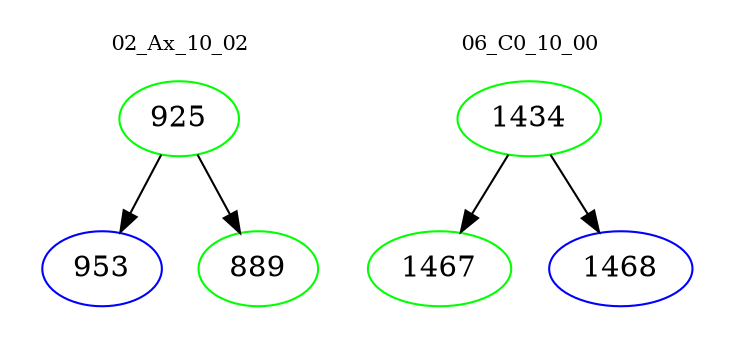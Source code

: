 digraph{
subgraph cluster_0 {
color = white
label = "02_Ax_10_02";
fontsize=10;
T0_925 [label="925", color="green"]
T0_925 -> T0_953 [color="black"]
T0_953 [label="953", color="blue"]
T0_925 -> T0_889 [color="black"]
T0_889 [label="889", color="green"]
}
subgraph cluster_1 {
color = white
label = "06_C0_10_00";
fontsize=10;
T1_1434 [label="1434", color="green"]
T1_1434 -> T1_1467 [color="black"]
T1_1467 [label="1467", color="green"]
T1_1434 -> T1_1468 [color="black"]
T1_1468 [label="1468", color="blue"]
}
}

